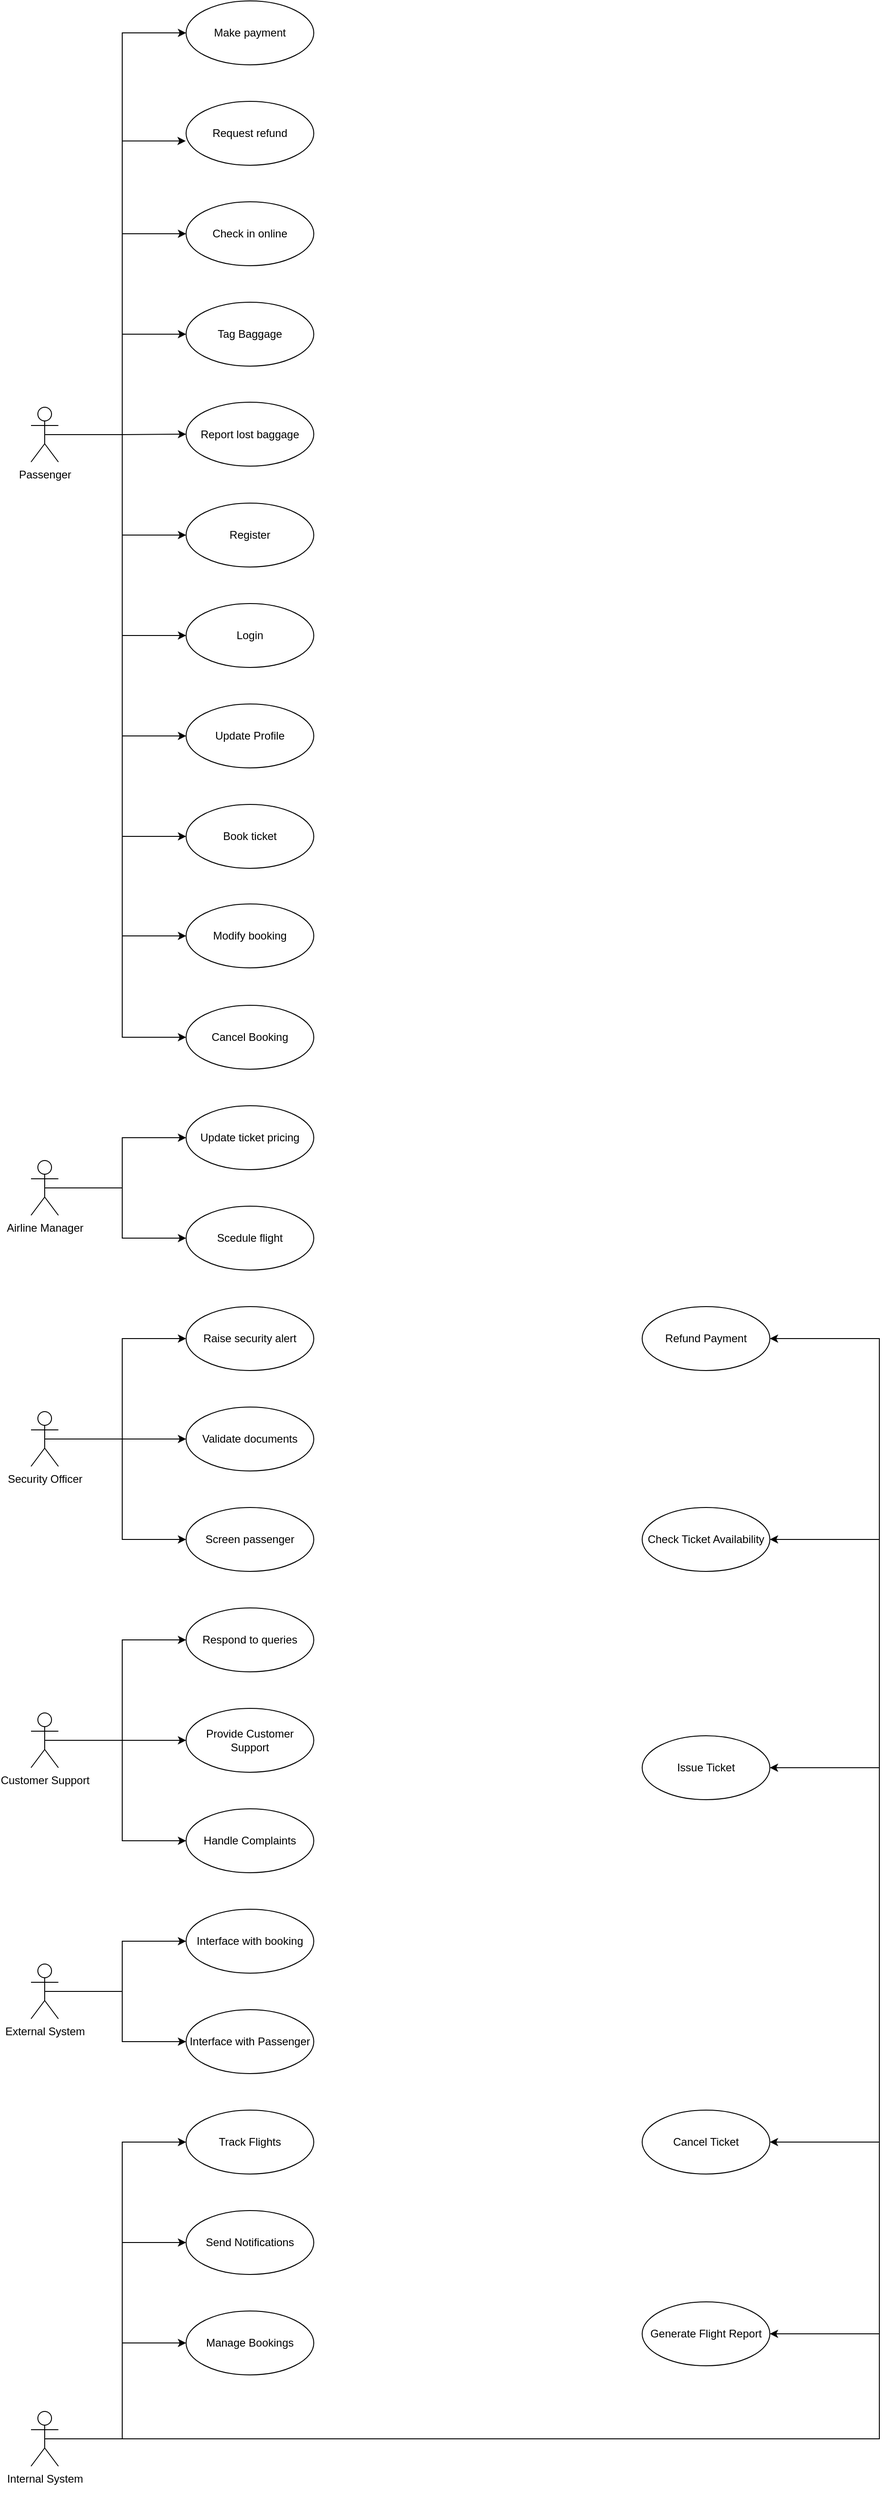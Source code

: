 <mxfile version="26.1.1">
  <diagram id="C5RBs43oDa-KdzZeNtuy" name="Page-1">
    <mxGraphModel dx="2183" dy="1164" grid="1" gridSize="10" guides="1" tooltips="1" connect="1" arrows="1" fold="1" page="1" pageScale="1" pageWidth="827" pageHeight="1169" math="0" shadow="0">
      <root>
        <mxCell id="WIyWlLk6GJQsqaUBKTNV-0" />
        <mxCell id="WIyWlLk6GJQsqaUBKTNV-1" parent="WIyWlLk6GJQsqaUBKTNV-0" />
        <mxCell id="jpGYlBpaC6IZTMkHL4Mq-36" style="edgeStyle=orthogonalEdgeStyle;rounded=0;orthogonalLoop=1;jettySize=auto;html=1;exitX=0.5;exitY=0.5;exitDx=0;exitDy=0;exitPerimeter=0;entryX=0;entryY=0.5;entryDx=0;entryDy=0;" edge="1" parent="WIyWlLk6GJQsqaUBKTNV-1" source="jpGYlBpaC6IZTMkHL4Mq-0" target="jpGYlBpaC6IZTMkHL4Mq-1">
          <mxGeometry relative="1" as="geometry" />
        </mxCell>
        <mxCell id="jpGYlBpaC6IZTMkHL4Mq-38" style="edgeStyle=orthogonalEdgeStyle;rounded=0;orthogonalLoop=1;jettySize=auto;html=1;exitX=0.5;exitY=0.5;exitDx=0;exitDy=0;exitPerimeter=0;entryX=0;entryY=0.5;entryDx=0;entryDy=0;" edge="1" parent="WIyWlLk6GJQsqaUBKTNV-1" source="jpGYlBpaC6IZTMkHL4Mq-0" target="jpGYlBpaC6IZTMkHL4Mq-3">
          <mxGeometry relative="1" as="geometry" />
        </mxCell>
        <mxCell id="jpGYlBpaC6IZTMkHL4Mq-39" style="edgeStyle=orthogonalEdgeStyle;rounded=0;orthogonalLoop=1;jettySize=auto;html=1;exitX=0.5;exitY=0.5;exitDx=0;exitDy=0;exitPerimeter=0;entryX=0;entryY=0.5;entryDx=0;entryDy=0;" edge="1" parent="WIyWlLk6GJQsqaUBKTNV-1" source="jpGYlBpaC6IZTMkHL4Mq-0" target="jpGYlBpaC6IZTMkHL4Mq-4">
          <mxGeometry relative="1" as="geometry" />
        </mxCell>
        <mxCell id="jpGYlBpaC6IZTMkHL4Mq-40" style="edgeStyle=orthogonalEdgeStyle;rounded=0;orthogonalLoop=1;jettySize=auto;html=1;exitX=0.5;exitY=0.5;exitDx=0;exitDy=0;exitPerimeter=0;entryX=0;entryY=0.5;entryDx=0;entryDy=0;" edge="1" parent="WIyWlLk6GJQsqaUBKTNV-1" source="jpGYlBpaC6IZTMkHL4Mq-0" target="jpGYlBpaC6IZTMkHL4Mq-5">
          <mxGeometry relative="1" as="geometry" />
        </mxCell>
        <mxCell id="jpGYlBpaC6IZTMkHL4Mq-41" style="edgeStyle=orthogonalEdgeStyle;rounded=0;orthogonalLoop=1;jettySize=auto;html=1;exitX=0.5;exitY=0.5;exitDx=0;exitDy=0;exitPerimeter=0;entryX=0;entryY=0.5;entryDx=0;entryDy=0;" edge="1" parent="WIyWlLk6GJQsqaUBKTNV-1" source="jpGYlBpaC6IZTMkHL4Mq-0" target="jpGYlBpaC6IZTMkHL4Mq-6">
          <mxGeometry relative="1" as="geometry" />
        </mxCell>
        <mxCell id="jpGYlBpaC6IZTMkHL4Mq-42" style="edgeStyle=orthogonalEdgeStyle;rounded=0;orthogonalLoop=1;jettySize=auto;html=1;exitX=0.5;exitY=0.5;exitDx=0;exitDy=0;exitPerimeter=0;entryX=0;entryY=0.5;entryDx=0;entryDy=0;" edge="1" parent="WIyWlLk6GJQsqaUBKTNV-1" source="jpGYlBpaC6IZTMkHL4Mq-0" target="jpGYlBpaC6IZTMkHL4Mq-7">
          <mxGeometry relative="1" as="geometry" />
        </mxCell>
        <mxCell id="jpGYlBpaC6IZTMkHL4Mq-43" style="edgeStyle=orthogonalEdgeStyle;rounded=0;orthogonalLoop=1;jettySize=auto;html=1;exitX=0.5;exitY=0.5;exitDx=0;exitDy=0;exitPerimeter=0;entryX=0;entryY=0.5;entryDx=0;entryDy=0;" edge="1" parent="WIyWlLk6GJQsqaUBKTNV-1" source="jpGYlBpaC6IZTMkHL4Mq-0" target="jpGYlBpaC6IZTMkHL4Mq-8">
          <mxGeometry relative="1" as="geometry" />
        </mxCell>
        <mxCell id="jpGYlBpaC6IZTMkHL4Mq-44" style="edgeStyle=orthogonalEdgeStyle;rounded=0;orthogonalLoop=1;jettySize=auto;html=1;exitX=0.5;exitY=0.5;exitDx=0;exitDy=0;exitPerimeter=0;entryX=0;entryY=0.5;entryDx=0;entryDy=0;" edge="1" parent="WIyWlLk6GJQsqaUBKTNV-1" source="jpGYlBpaC6IZTMkHL4Mq-0" target="jpGYlBpaC6IZTMkHL4Mq-9">
          <mxGeometry relative="1" as="geometry" />
        </mxCell>
        <mxCell id="jpGYlBpaC6IZTMkHL4Mq-45" style="edgeStyle=orthogonalEdgeStyle;rounded=0;orthogonalLoop=1;jettySize=auto;html=1;exitX=0.5;exitY=0.5;exitDx=0;exitDy=0;exitPerimeter=0;entryX=0;entryY=0.5;entryDx=0;entryDy=0;" edge="1" parent="WIyWlLk6GJQsqaUBKTNV-1" source="jpGYlBpaC6IZTMkHL4Mq-0" target="jpGYlBpaC6IZTMkHL4Mq-11">
          <mxGeometry relative="1" as="geometry" />
        </mxCell>
        <mxCell id="jpGYlBpaC6IZTMkHL4Mq-47" style="edgeStyle=orthogonalEdgeStyle;rounded=0;orthogonalLoop=1;jettySize=auto;html=1;exitX=0.5;exitY=0.5;exitDx=0;exitDy=0;exitPerimeter=0;entryX=0;entryY=0.5;entryDx=0;entryDy=0;" edge="1" parent="WIyWlLk6GJQsqaUBKTNV-1" source="jpGYlBpaC6IZTMkHL4Mq-0" target="jpGYlBpaC6IZTMkHL4Mq-12">
          <mxGeometry relative="1" as="geometry" />
        </mxCell>
        <mxCell id="jpGYlBpaC6IZTMkHL4Mq-0" value="Passenger&lt;div&gt;&lt;br&gt;&lt;/div&gt;" style="shape=umlActor;verticalLabelPosition=bottom;verticalAlign=top;html=1;" vertex="1" parent="WIyWlLk6GJQsqaUBKTNV-1">
          <mxGeometry x="140" y="555" width="30" height="60" as="geometry" />
        </mxCell>
        <mxCell id="jpGYlBpaC6IZTMkHL4Mq-1" value="Make payment" style="ellipse;whiteSpace=wrap;html=1;" vertex="1" parent="WIyWlLk6GJQsqaUBKTNV-1">
          <mxGeometry x="310" y="110" width="140" height="70" as="geometry" />
        </mxCell>
        <mxCell id="jpGYlBpaC6IZTMkHL4Mq-2" value="Request refund" style="ellipse;whiteSpace=wrap;html=1;" vertex="1" parent="WIyWlLk6GJQsqaUBKTNV-1">
          <mxGeometry x="310" y="220" width="140" height="70" as="geometry" />
        </mxCell>
        <mxCell id="jpGYlBpaC6IZTMkHL4Mq-3" value="Check in online" style="ellipse;whiteSpace=wrap;html=1;" vertex="1" parent="WIyWlLk6GJQsqaUBKTNV-1">
          <mxGeometry x="310" y="330" width="140" height="70" as="geometry" />
        </mxCell>
        <mxCell id="jpGYlBpaC6IZTMkHL4Mq-4" value="Tag Baggage" style="ellipse;whiteSpace=wrap;html=1;" vertex="1" parent="WIyWlLk6GJQsqaUBKTNV-1">
          <mxGeometry x="310" y="440" width="140" height="70" as="geometry" />
        </mxCell>
        <mxCell id="jpGYlBpaC6IZTMkHL4Mq-5" value="Report lost baggage" style="ellipse;whiteSpace=wrap;html=1;" vertex="1" parent="WIyWlLk6GJQsqaUBKTNV-1">
          <mxGeometry x="310" y="549.5" width="140" height="70" as="geometry" />
        </mxCell>
        <mxCell id="jpGYlBpaC6IZTMkHL4Mq-6" value="Register" style="ellipse;whiteSpace=wrap;html=1;" vertex="1" parent="WIyWlLk6GJQsqaUBKTNV-1">
          <mxGeometry x="310" y="660" width="140" height="70" as="geometry" />
        </mxCell>
        <mxCell id="jpGYlBpaC6IZTMkHL4Mq-7" value="Login" style="ellipse;whiteSpace=wrap;html=1;" vertex="1" parent="WIyWlLk6GJQsqaUBKTNV-1">
          <mxGeometry x="310" y="770" width="140" height="70" as="geometry" />
        </mxCell>
        <mxCell id="jpGYlBpaC6IZTMkHL4Mq-8" value="Update Profile" style="ellipse;whiteSpace=wrap;html=1;" vertex="1" parent="WIyWlLk6GJQsqaUBKTNV-1">
          <mxGeometry x="310" y="880" width="140" height="70" as="geometry" />
        </mxCell>
        <mxCell id="jpGYlBpaC6IZTMkHL4Mq-9" value="Book ticket" style="ellipse;whiteSpace=wrap;html=1;" vertex="1" parent="WIyWlLk6GJQsqaUBKTNV-1">
          <mxGeometry x="310" y="990" width="140" height="70" as="geometry" />
        </mxCell>
        <mxCell id="jpGYlBpaC6IZTMkHL4Mq-11" value="Modify booking" style="ellipse;whiteSpace=wrap;html=1;" vertex="1" parent="WIyWlLk6GJQsqaUBKTNV-1">
          <mxGeometry x="310" y="1099" width="140" height="70" as="geometry" />
        </mxCell>
        <mxCell id="jpGYlBpaC6IZTMkHL4Mq-12" value="Cancel Booking" style="ellipse;whiteSpace=wrap;html=1;" vertex="1" parent="WIyWlLk6GJQsqaUBKTNV-1">
          <mxGeometry x="310" y="1210" width="140" height="70" as="geometry" />
        </mxCell>
        <mxCell id="jpGYlBpaC6IZTMkHL4Mq-13" value="Update ticket pricing" style="ellipse;whiteSpace=wrap;html=1;" vertex="1" parent="WIyWlLk6GJQsqaUBKTNV-1">
          <mxGeometry x="310" y="1320" width="140" height="70" as="geometry" />
        </mxCell>
        <mxCell id="jpGYlBpaC6IZTMkHL4Mq-14" value="Scedule flight" style="ellipse;whiteSpace=wrap;html=1;" vertex="1" parent="WIyWlLk6GJQsqaUBKTNV-1">
          <mxGeometry x="310" y="1430" width="140" height="70" as="geometry" />
        </mxCell>
        <mxCell id="jpGYlBpaC6IZTMkHL4Mq-15" value="Raise security alert" style="ellipse;whiteSpace=wrap;html=1;" vertex="1" parent="WIyWlLk6GJQsqaUBKTNV-1">
          <mxGeometry x="310" y="1540" width="140" height="70" as="geometry" />
        </mxCell>
        <mxCell id="jpGYlBpaC6IZTMkHL4Mq-16" value="Validate documents" style="ellipse;whiteSpace=wrap;html=1;" vertex="1" parent="WIyWlLk6GJQsqaUBKTNV-1">
          <mxGeometry x="310" y="1650" width="140" height="70" as="geometry" />
        </mxCell>
        <mxCell id="jpGYlBpaC6IZTMkHL4Mq-17" value="Screen passenger" style="ellipse;whiteSpace=wrap;html=1;" vertex="1" parent="WIyWlLk6GJQsqaUBKTNV-1">
          <mxGeometry x="310" y="1760" width="140" height="70" as="geometry" />
        </mxCell>
        <mxCell id="jpGYlBpaC6IZTMkHL4Mq-18" value="Respond to queries" style="ellipse;whiteSpace=wrap;html=1;" vertex="1" parent="WIyWlLk6GJQsqaUBKTNV-1">
          <mxGeometry x="310" y="1870" width="140" height="70" as="geometry" />
        </mxCell>
        <mxCell id="jpGYlBpaC6IZTMkHL4Mq-19" value="Provide Customer Support" style="ellipse;whiteSpace=wrap;html=1;" vertex="1" parent="WIyWlLk6GJQsqaUBKTNV-1">
          <mxGeometry x="310" y="1980" width="140" height="70" as="geometry" />
        </mxCell>
        <mxCell id="jpGYlBpaC6IZTMkHL4Mq-20" value="Handle Complaints" style="ellipse;whiteSpace=wrap;html=1;" vertex="1" parent="WIyWlLk6GJQsqaUBKTNV-1">
          <mxGeometry x="310" y="2090" width="140" height="70" as="geometry" />
        </mxCell>
        <mxCell id="jpGYlBpaC6IZTMkHL4Mq-21" value="Interface with booking" style="ellipse;whiteSpace=wrap;html=1;" vertex="1" parent="WIyWlLk6GJQsqaUBKTNV-1">
          <mxGeometry x="310" y="2200" width="140" height="70" as="geometry" />
        </mxCell>
        <mxCell id="jpGYlBpaC6IZTMkHL4Mq-22" value="Interface with Passenger" style="ellipse;whiteSpace=wrap;html=1;" vertex="1" parent="WIyWlLk6GJQsqaUBKTNV-1">
          <mxGeometry x="310" y="2310" width="140" height="70" as="geometry" />
        </mxCell>
        <mxCell id="jpGYlBpaC6IZTMkHL4Mq-23" value="Track Flights" style="ellipse;whiteSpace=wrap;html=1;" vertex="1" parent="WIyWlLk6GJQsqaUBKTNV-1">
          <mxGeometry x="310" y="2420" width="140" height="70" as="geometry" />
        </mxCell>
        <mxCell id="jpGYlBpaC6IZTMkHL4Mq-24" value="Send Notifications" style="ellipse;whiteSpace=wrap;html=1;" vertex="1" parent="WIyWlLk6GJQsqaUBKTNV-1">
          <mxGeometry x="310" y="2530" width="140" height="70" as="geometry" />
        </mxCell>
        <mxCell id="jpGYlBpaC6IZTMkHL4Mq-25" value="Manage Bookings" style="ellipse;whiteSpace=wrap;html=1;" vertex="1" parent="WIyWlLk6GJQsqaUBKTNV-1">
          <mxGeometry x="310" y="2640" width="140" height="70" as="geometry" />
        </mxCell>
        <mxCell id="jpGYlBpaC6IZTMkHL4Mq-37" style="edgeStyle=orthogonalEdgeStyle;rounded=0;orthogonalLoop=1;jettySize=auto;html=1;exitX=0.5;exitY=0.5;exitDx=0;exitDy=0;exitPerimeter=0;entryX=-0.003;entryY=0.62;entryDx=0;entryDy=0;entryPerimeter=0;" edge="1" parent="WIyWlLk6GJQsqaUBKTNV-1" source="jpGYlBpaC6IZTMkHL4Mq-0" target="jpGYlBpaC6IZTMkHL4Mq-2">
          <mxGeometry relative="1" as="geometry" />
        </mxCell>
        <mxCell id="jpGYlBpaC6IZTMkHL4Mq-49" style="edgeStyle=orthogonalEdgeStyle;rounded=0;orthogonalLoop=1;jettySize=auto;html=1;exitX=0.5;exitY=0.5;exitDx=0;exitDy=0;exitPerimeter=0;entryX=0;entryY=0.5;entryDx=0;entryDy=0;" edge="1" parent="WIyWlLk6GJQsqaUBKTNV-1" source="jpGYlBpaC6IZTMkHL4Mq-48" target="jpGYlBpaC6IZTMkHL4Mq-13">
          <mxGeometry relative="1" as="geometry" />
        </mxCell>
        <mxCell id="jpGYlBpaC6IZTMkHL4Mq-50" style="edgeStyle=orthogonalEdgeStyle;rounded=0;orthogonalLoop=1;jettySize=auto;html=1;exitX=0.5;exitY=0.5;exitDx=0;exitDy=0;exitPerimeter=0;entryX=0;entryY=0.5;entryDx=0;entryDy=0;" edge="1" parent="WIyWlLk6GJQsqaUBKTNV-1" source="jpGYlBpaC6IZTMkHL4Mq-48" target="jpGYlBpaC6IZTMkHL4Mq-14">
          <mxGeometry relative="1" as="geometry" />
        </mxCell>
        <mxCell id="jpGYlBpaC6IZTMkHL4Mq-48" value="&lt;div&gt;Airline Manager&lt;/div&gt;&lt;div&gt;&lt;br&gt;&lt;/div&gt;" style="shape=umlActor;verticalLabelPosition=bottom;verticalAlign=top;html=1;" vertex="1" parent="WIyWlLk6GJQsqaUBKTNV-1">
          <mxGeometry x="140" y="1380" width="30" height="60" as="geometry" />
        </mxCell>
        <mxCell id="jpGYlBpaC6IZTMkHL4Mq-53" style="edgeStyle=orthogonalEdgeStyle;rounded=0;orthogonalLoop=1;jettySize=auto;html=1;exitX=0.5;exitY=0.5;exitDx=0;exitDy=0;exitPerimeter=0;entryX=0;entryY=0.5;entryDx=0;entryDy=0;" edge="1" parent="WIyWlLk6GJQsqaUBKTNV-1" source="jpGYlBpaC6IZTMkHL4Mq-52" target="jpGYlBpaC6IZTMkHL4Mq-15">
          <mxGeometry relative="1" as="geometry" />
        </mxCell>
        <mxCell id="jpGYlBpaC6IZTMkHL4Mq-54" style="edgeStyle=orthogonalEdgeStyle;rounded=0;orthogonalLoop=1;jettySize=auto;html=1;exitX=0.5;exitY=0.5;exitDx=0;exitDy=0;exitPerimeter=0;entryX=0;entryY=0.5;entryDx=0;entryDy=0;" edge="1" parent="WIyWlLk6GJQsqaUBKTNV-1" source="jpGYlBpaC6IZTMkHL4Mq-52" target="jpGYlBpaC6IZTMkHL4Mq-16">
          <mxGeometry relative="1" as="geometry" />
        </mxCell>
        <mxCell id="jpGYlBpaC6IZTMkHL4Mq-55" style="edgeStyle=orthogonalEdgeStyle;rounded=0;orthogonalLoop=1;jettySize=auto;html=1;exitX=0.5;exitY=0.5;exitDx=0;exitDy=0;exitPerimeter=0;entryX=0;entryY=0.5;entryDx=0;entryDy=0;" edge="1" parent="WIyWlLk6GJQsqaUBKTNV-1" source="jpGYlBpaC6IZTMkHL4Mq-52" target="jpGYlBpaC6IZTMkHL4Mq-17">
          <mxGeometry relative="1" as="geometry" />
        </mxCell>
        <mxCell id="jpGYlBpaC6IZTMkHL4Mq-52" value="&lt;div&gt;Security Officer&lt;/div&gt;&lt;div&gt;&lt;br&gt;&lt;/div&gt;" style="shape=umlActor;verticalLabelPosition=bottom;verticalAlign=top;html=1;" vertex="1" parent="WIyWlLk6GJQsqaUBKTNV-1">
          <mxGeometry x="140" y="1655" width="30" height="60" as="geometry" />
        </mxCell>
        <mxCell id="jpGYlBpaC6IZTMkHL4Mq-57" style="edgeStyle=orthogonalEdgeStyle;rounded=0;orthogonalLoop=1;jettySize=auto;html=1;exitX=0.5;exitY=0.5;exitDx=0;exitDy=0;exitPerimeter=0;" edge="1" parent="WIyWlLk6GJQsqaUBKTNV-1" source="jpGYlBpaC6IZTMkHL4Mq-56" target="jpGYlBpaC6IZTMkHL4Mq-18">
          <mxGeometry relative="1" as="geometry">
            <Array as="points">
              <mxPoint x="240" y="2015" />
              <mxPoint x="240" y="1905" />
            </Array>
          </mxGeometry>
        </mxCell>
        <mxCell id="jpGYlBpaC6IZTMkHL4Mq-58" style="edgeStyle=orthogonalEdgeStyle;rounded=0;orthogonalLoop=1;jettySize=auto;html=1;exitX=0.5;exitY=0.5;exitDx=0;exitDy=0;exitPerimeter=0;entryX=0;entryY=0.5;entryDx=0;entryDy=0;" edge="1" parent="WIyWlLk6GJQsqaUBKTNV-1" source="jpGYlBpaC6IZTMkHL4Mq-56" target="jpGYlBpaC6IZTMkHL4Mq-19">
          <mxGeometry relative="1" as="geometry" />
        </mxCell>
        <mxCell id="jpGYlBpaC6IZTMkHL4Mq-60" style="edgeStyle=orthogonalEdgeStyle;rounded=0;orthogonalLoop=1;jettySize=auto;html=1;exitX=0.5;exitY=0.5;exitDx=0;exitDy=0;exitPerimeter=0;entryX=0;entryY=0.5;entryDx=0;entryDy=0;" edge="1" parent="WIyWlLk6GJQsqaUBKTNV-1" source="jpGYlBpaC6IZTMkHL4Mq-56" target="jpGYlBpaC6IZTMkHL4Mq-20">
          <mxGeometry relative="1" as="geometry" />
        </mxCell>
        <mxCell id="jpGYlBpaC6IZTMkHL4Mq-56" value="&lt;div&gt;Customer Support&lt;/div&gt;" style="shape=umlActor;verticalLabelPosition=bottom;verticalAlign=top;html=1;" vertex="1" parent="WIyWlLk6GJQsqaUBKTNV-1">
          <mxGeometry x="140" y="1985" width="30" height="60" as="geometry" />
        </mxCell>
        <mxCell id="jpGYlBpaC6IZTMkHL4Mq-61" style="edgeStyle=orthogonalEdgeStyle;rounded=0;orthogonalLoop=1;jettySize=auto;html=1;exitX=0.5;exitY=0.5;exitDx=0;exitDy=0;exitPerimeter=0;entryX=0;entryY=0.5;entryDx=0;entryDy=0;" edge="1" parent="WIyWlLk6GJQsqaUBKTNV-1" source="jpGYlBpaC6IZTMkHL4Mq-59" target="jpGYlBpaC6IZTMkHL4Mq-21">
          <mxGeometry relative="1" as="geometry" />
        </mxCell>
        <mxCell id="jpGYlBpaC6IZTMkHL4Mq-62" style="edgeStyle=orthogonalEdgeStyle;rounded=0;orthogonalLoop=1;jettySize=auto;html=1;exitX=0.5;exitY=0.5;exitDx=0;exitDy=0;exitPerimeter=0;entryX=0;entryY=0.5;entryDx=0;entryDy=0;" edge="1" parent="WIyWlLk6GJQsqaUBKTNV-1" source="jpGYlBpaC6IZTMkHL4Mq-59" target="jpGYlBpaC6IZTMkHL4Mq-22">
          <mxGeometry relative="1" as="geometry" />
        </mxCell>
        <mxCell id="jpGYlBpaC6IZTMkHL4Mq-59" value="&lt;div&gt;External System&lt;/div&gt;&lt;div&gt;&lt;br&gt;&lt;/div&gt;" style="shape=umlActor;verticalLabelPosition=bottom;verticalAlign=top;html=1;" vertex="1" parent="WIyWlLk6GJQsqaUBKTNV-1">
          <mxGeometry x="140" y="2260" width="30" height="60" as="geometry" />
        </mxCell>
        <mxCell id="jpGYlBpaC6IZTMkHL4Mq-64" style="edgeStyle=orthogonalEdgeStyle;rounded=0;orthogonalLoop=1;jettySize=auto;html=1;exitX=0.5;exitY=0.5;exitDx=0;exitDy=0;exitPerimeter=0;entryX=0;entryY=0.5;entryDx=0;entryDy=0;" edge="1" parent="WIyWlLk6GJQsqaUBKTNV-1" source="jpGYlBpaC6IZTMkHL4Mq-63" target="jpGYlBpaC6IZTMkHL4Mq-23">
          <mxGeometry relative="1" as="geometry" />
        </mxCell>
        <mxCell id="jpGYlBpaC6IZTMkHL4Mq-65" style="edgeStyle=orthogonalEdgeStyle;rounded=0;orthogonalLoop=1;jettySize=auto;html=1;exitX=0.5;exitY=0.5;exitDx=0;exitDy=0;exitPerimeter=0;entryX=0;entryY=0.5;entryDx=0;entryDy=0;" edge="1" parent="WIyWlLk6GJQsqaUBKTNV-1" source="jpGYlBpaC6IZTMkHL4Mq-63" target="jpGYlBpaC6IZTMkHL4Mq-24">
          <mxGeometry relative="1" as="geometry" />
        </mxCell>
        <mxCell id="jpGYlBpaC6IZTMkHL4Mq-66" style="edgeStyle=orthogonalEdgeStyle;rounded=0;orthogonalLoop=1;jettySize=auto;html=1;exitX=0.5;exitY=0.5;exitDx=0;exitDy=0;exitPerimeter=0;entryX=0;entryY=0.5;entryDx=0;entryDy=0;" edge="1" parent="WIyWlLk6GJQsqaUBKTNV-1" source="jpGYlBpaC6IZTMkHL4Mq-63" target="jpGYlBpaC6IZTMkHL4Mq-25">
          <mxGeometry relative="1" as="geometry" />
        </mxCell>
        <mxCell id="jpGYlBpaC6IZTMkHL4Mq-72" style="edgeStyle=orthogonalEdgeStyle;rounded=0;orthogonalLoop=1;jettySize=auto;html=1;exitX=0.5;exitY=0.5;exitDx=0;exitDy=0;exitPerimeter=0;entryX=1;entryY=0.5;entryDx=0;entryDy=0;" edge="1" parent="WIyWlLk6GJQsqaUBKTNV-1" source="jpGYlBpaC6IZTMkHL4Mq-63" target="jpGYlBpaC6IZTMkHL4Mq-67">
          <mxGeometry relative="1" as="geometry">
            <Array as="points">
              <mxPoint x="1070" y="2780" />
              <mxPoint x="1070" y="2665" />
            </Array>
          </mxGeometry>
        </mxCell>
        <mxCell id="jpGYlBpaC6IZTMkHL4Mq-73" style="edgeStyle=orthogonalEdgeStyle;rounded=0;orthogonalLoop=1;jettySize=auto;html=1;exitX=0.5;exitY=0.5;exitDx=0;exitDy=0;exitPerimeter=0;entryX=1;entryY=0.5;entryDx=0;entryDy=0;" edge="1" parent="WIyWlLk6GJQsqaUBKTNV-1" source="jpGYlBpaC6IZTMkHL4Mq-63" target="jpGYlBpaC6IZTMkHL4Mq-68">
          <mxGeometry relative="1" as="geometry">
            <Array as="points">
              <mxPoint x="1070" y="2780" />
              <mxPoint x="1070" y="2455" />
            </Array>
          </mxGeometry>
        </mxCell>
        <mxCell id="jpGYlBpaC6IZTMkHL4Mq-74" style="edgeStyle=orthogonalEdgeStyle;rounded=0;orthogonalLoop=1;jettySize=auto;html=1;exitX=0.5;exitY=0.5;exitDx=0;exitDy=0;exitPerimeter=0;entryX=1;entryY=0.5;entryDx=0;entryDy=0;" edge="1" parent="WIyWlLk6GJQsqaUBKTNV-1" source="jpGYlBpaC6IZTMkHL4Mq-63" target="jpGYlBpaC6IZTMkHL4Mq-69">
          <mxGeometry relative="1" as="geometry">
            <Array as="points">
              <mxPoint x="1070" y="2780" />
              <mxPoint x="1070" y="2045" />
            </Array>
          </mxGeometry>
        </mxCell>
        <mxCell id="jpGYlBpaC6IZTMkHL4Mq-75" style="edgeStyle=orthogonalEdgeStyle;rounded=0;orthogonalLoop=1;jettySize=auto;html=1;exitX=0.5;exitY=0.5;exitDx=0;exitDy=0;exitPerimeter=0;entryX=1;entryY=0.5;entryDx=0;entryDy=0;" edge="1" parent="WIyWlLk6GJQsqaUBKTNV-1" source="jpGYlBpaC6IZTMkHL4Mq-63" target="jpGYlBpaC6IZTMkHL4Mq-70">
          <mxGeometry relative="1" as="geometry">
            <Array as="points">
              <mxPoint x="1070" y="2780" />
              <mxPoint x="1070" y="1795" />
            </Array>
          </mxGeometry>
        </mxCell>
        <mxCell id="jpGYlBpaC6IZTMkHL4Mq-76" style="edgeStyle=orthogonalEdgeStyle;rounded=0;orthogonalLoop=1;jettySize=auto;html=1;exitX=0.5;exitY=0.5;exitDx=0;exitDy=0;exitPerimeter=0;entryX=1;entryY=0.5;entryDx=0;entryDy=0;" edge="1" parent="WIyWlLk6GJQsqaUBKTNV-1" source="jpGYlBpaC6IZTMkHL4Mq-63" target="jpGYlBpaC6IZTMkHL4Mq-71">
          <mxGeometry relative="1" as="geometry">
            <Array as="points">
              <mxPoint x="1070" y="2780" />
              <mxPoint x="1070" y="1575" />
            </Array>
          </mxGeometry>
        </mxCell>
        <mxCell id="jpGYlBpaC6IZTMkHL4Mq-63" value="&lt;div&gt;Internal System&lt;/div&gt;&lt;div&gt;&lt;br&gt;&lt;/div&gt;" style="shape=umlActor;verticalLabelPosition=bottom;verticalAlign=top;html=1;" vertex="1" parent="WIyWlLk6GJQsqaUBKTNV-1">
          <mxGeometry x="140" y="2750" width="30" height="60" as="geometry" />
        </mxCell>
        <mxCell id="jpGYlBpaC6IZTMkHL4Mq-67" value="Generate Flight Report" style="ellipse;whiteSpace=wrap;html=1;" vertex="1" parent="WIyWlLk6GJQsqaUBKTNV-1">
          <mxGeometry x="810" y="2630" width="140" height="70" as="geometry" />
        </mxCell>
        <mxCell id="jpGYlBpaC6IZTMkHL4Mq-68" value="Cancel Ticket" style="ellipse;whiteSpace=wrap;html=1;" vertex="1" parent="WIyWlLk6GJQsqaUBKTNV-1">
          <mxGeometry x="810" y="2420" width="140" height="70" as="geometry" />
        </mxCell>
        <mxCell id="jpGYlBpaC6IZTMkHL4Mq-69" value="Issue Ticket" style="ellipse;whiteSpace=wrap;html=1;" vertex="1" parent="WIyWlLk6GJQsqaUBKTNV-1">
          <mxGeometry x="810" y="2010" width="140" height="70" as="geometry" />
        </mxCell>
        <mxCell id="jpGYlBpaC6IZTMkHL4Mq-70" value="Check Ticket Availability" style="ellipse;whiteSpace=wrap;html=1;" vertex="1" parent="WIyWlLk6GJQsqaUBKTNV-1">
          <mxGeometry x="810" y="1760" width="140" height="70" as="geometry" />
        </mxCell>
        <mxCell id="jpGYlBpaC6IZTMkHL4Mq-71" value="Refund Payment" style="ellipse;whiteSpace=wrap;html=1;" vertex="1" parent="WIyWlLk6GJQsqaUBKTNV-1">
          <mxGeometry x="810" y="1540" width="140" height="70" as="geometry" />
        </mxCell>
      </root>
    </mxGraphModel>
  </diagram>
</mxfile>
